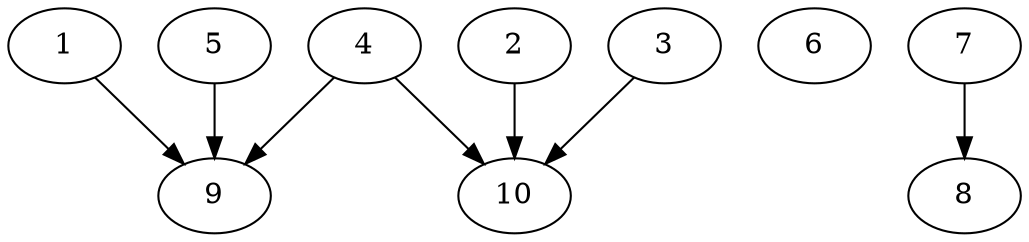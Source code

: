 // DAG automatically generated by daggen at Thu Oct  3 13:58:05 2019
// ./daggen --dot -n 10 --ccr 0.3 --fat 0.9 --regular 0.9 --density 0.5 --mindata 5242880 --maxdata 52428800 
digraph G {
  1 [size="44806827", alpha="0.19", expect_size="13442048"] 
  1 -> 9 [size ="13442048"]
  2 [size="28484267", alpha="0.13", expect_size="8545280"] 
  2 -> 10 [size ="8545280"]
  3 [size="63812267", alpha="0.17", expect_size="19143680"] 
  3 -> 10 [size ="19143680"]
  4 [size="58238293", alpha="0.02", expect_size="17471488"] 
  4 -> 9 [size ="17471488"]
  4 -> 10 [size ="17471488"]
  5 [size="168905387", alpha="0.14", expect_size="50671616"] 
  5 -> 9 [size ="50671616"]
  6 [size="149466453", alpha="0.07", expect_size="44839936"] 
  7 [size="132311040", alpha="0.17", expect_size="39693312"] 
  7 -> 8 [size ="39693312"]
  8 [size="69075627", alpha="0.11", expect_size="20722688"] 
  9 [size="49220267", alpha="0.17", expect_size="14766080"] 
  10 [size="123897173", alpha="0.12", expect_size="37169152"] 
}
